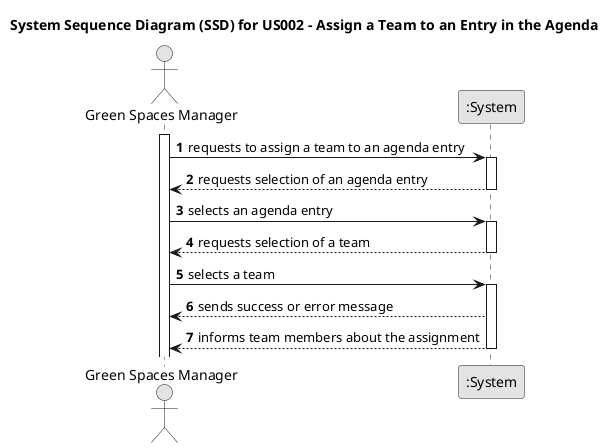 
@startuml
skinparam monochrome true
skinparam packageStyle rectangle
skinparam shadowing false

title System Sequence Diagram (SSD) for US002 - Assign a Team to an Entry in the Agenda

autonumber

actor "Green Spaces Manager" as GSM
participant ":System" as System

activate GSM

GSM -> System : requests to assign a team to an agenda entry
activate System
System --> GSM : requests selection of an agenda entry

deactivate System

GSM -> System : selects an agenda entry
activate System
System --> GSM : requests selection of a team

deactivate System

GSM -> System : selects a team
activate System
System --> GSM : sends success or error message

System --> GSM : informs team members about the assignment

deactivate System

@enduml